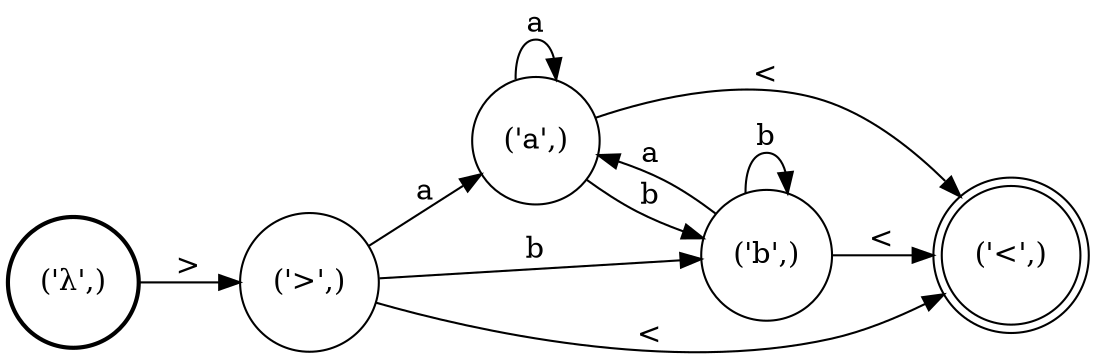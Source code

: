 digraph G {
rankdir=LR;
node [shape=circle]
0 [label="('a',)"]
1 [label="('b',)"]
2 [style=bold label="('λ',)"]
3 [label="('>',)"]
4 [shape=doublecircle label="('<',)"]
3 -> 1 [label="b"]
1 -> 1 [label="b"]
0 -> 4 [label="<"]
0 -> 0 [label="a"]
2 -> 3 [label=">"]
1 -> 4 [label="<"]
0 -> 1 [label="b"]
3 -> 0 [label="a"]
1 -> 0 [label="a"]
3 -> 4 [label="<"]
}
